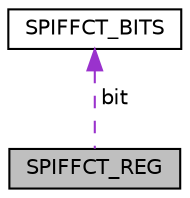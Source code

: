 digraph "SPIFFCT_REG"
{
  edge [fontname="Helvetica",fontsize="10",labelfontname="Helvetica",labelfontsize="10"];
  node [fontname="Helvetica",fontsize="10",shape=record];
  Node1 [label="SPIFFCT_REG",height=0.2,width=0.4,color="black", fillcolor="grey75", style="filled", fontcolor="black"];
  Node2 -> Node1 [dir="back",color="darkorchid3",fontsize="10",style="dashed",label=" bit" ,fontname="Helvetica"];
  Node2 [label="SPIFFCT_BITS",height=0.2,width=0.4,color="black", fillcolor="white", style="filled",URL="$struct_s_p_i_f_f_c_t___b_i_t_s.html"];
}

